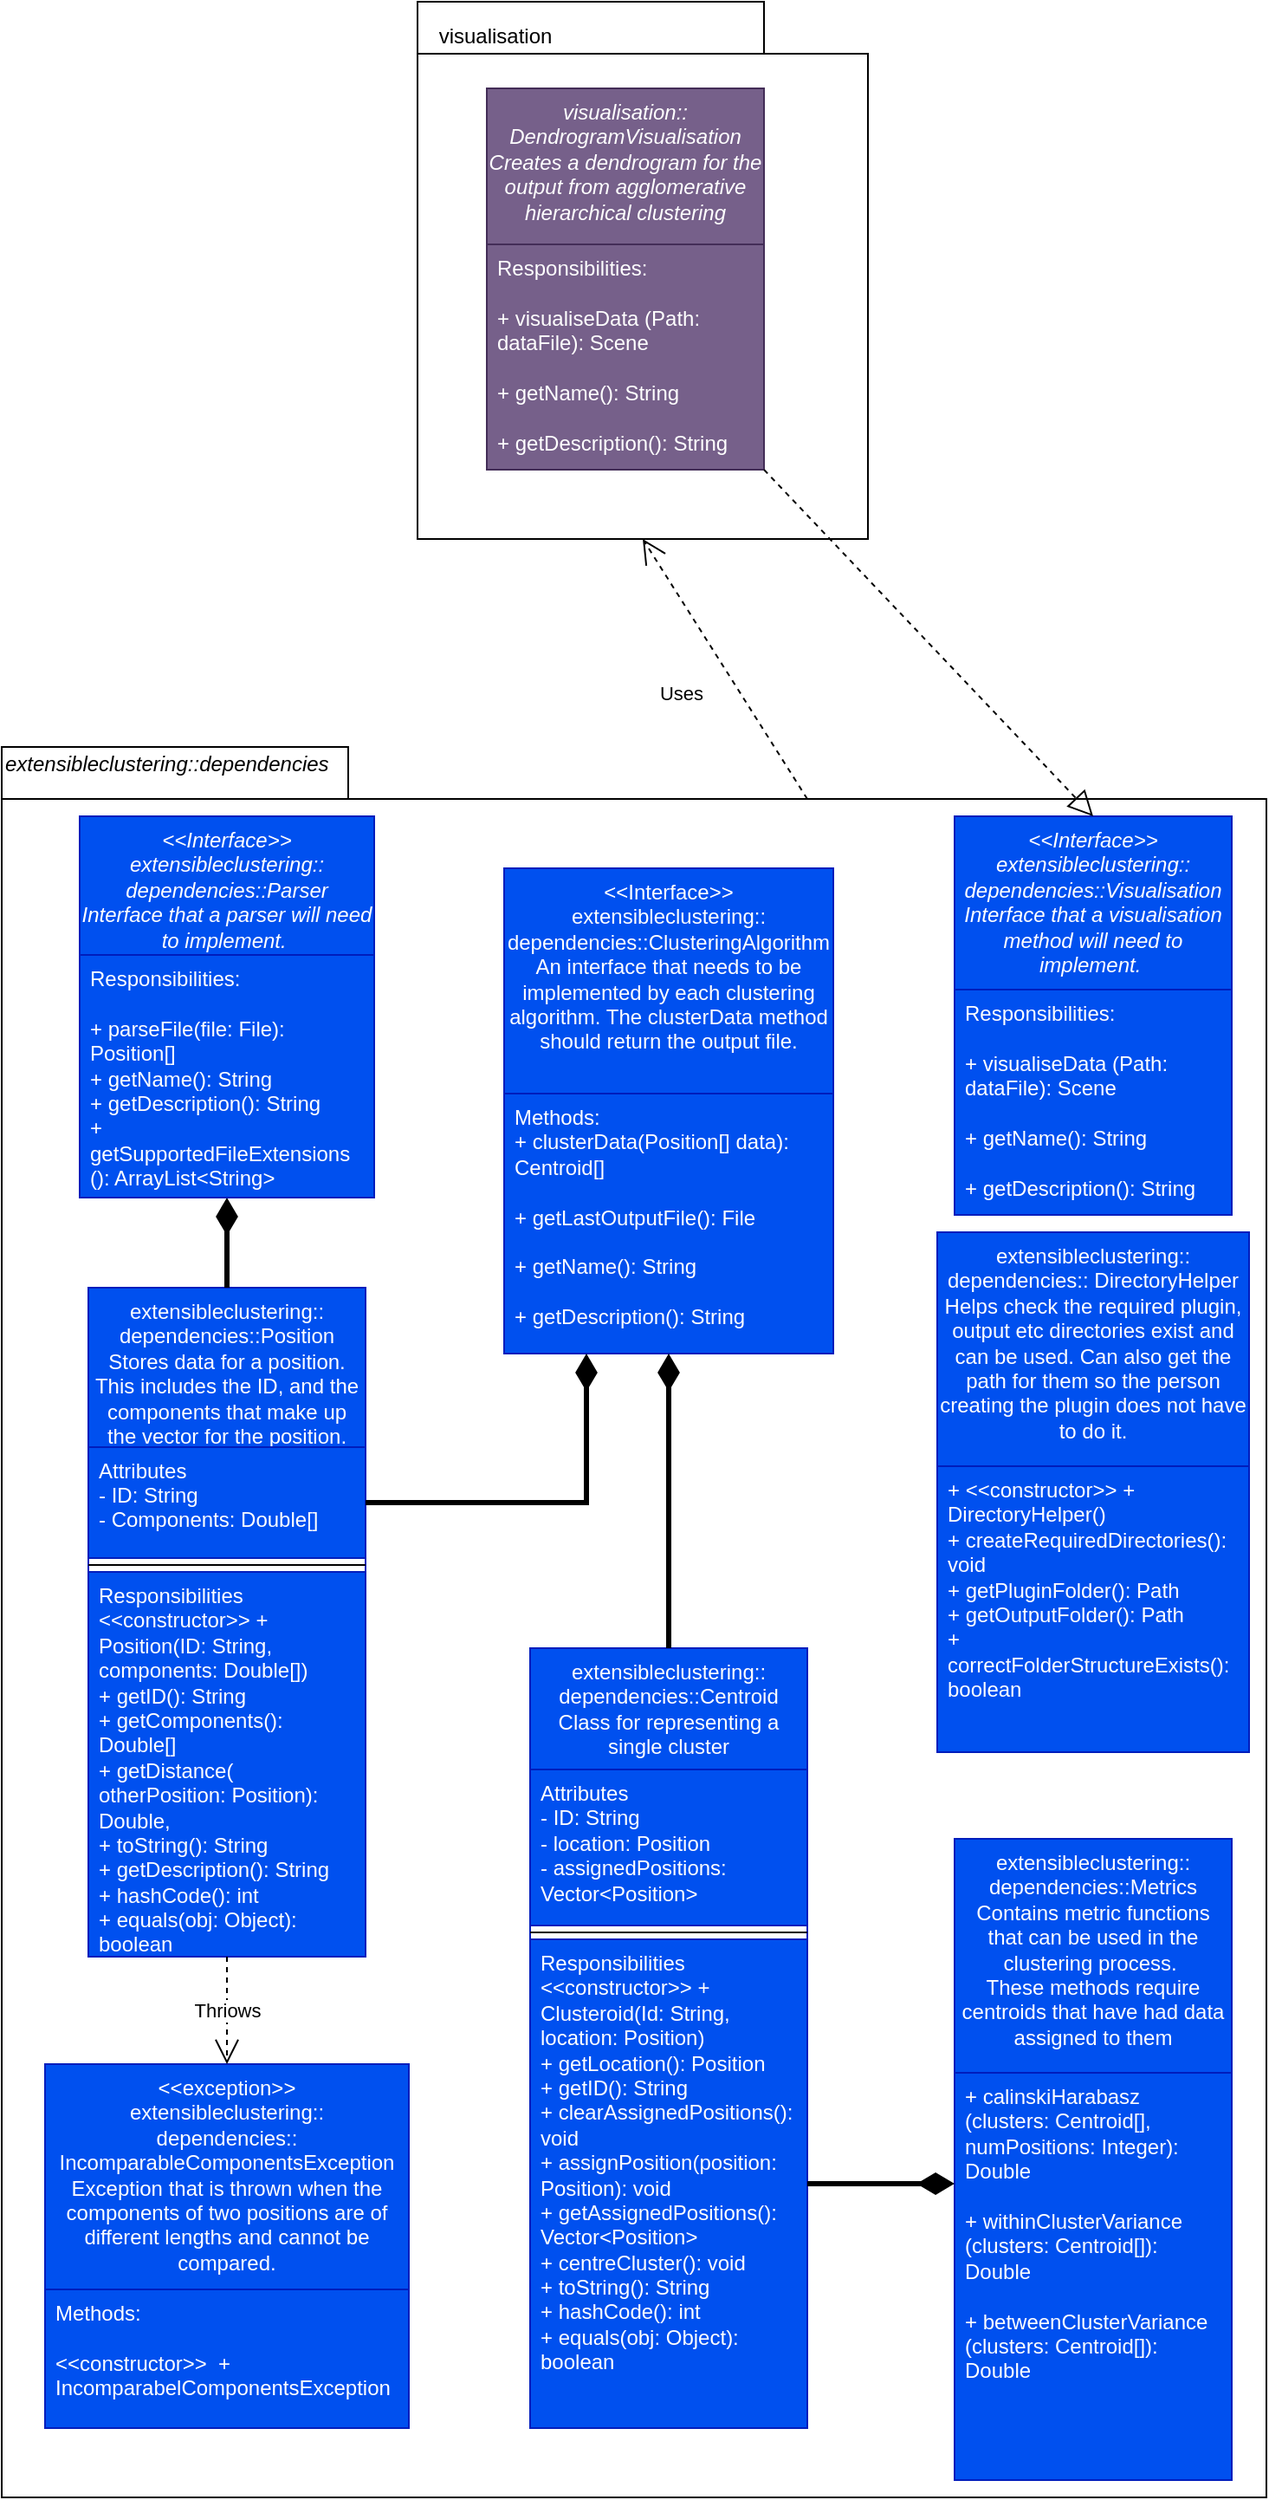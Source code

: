 <mxfile version="14.4.3" type="device"><diagram id="C5RBs43oDa-KdzZeNtuy" name="Page-1"><mxGraphModel dx="1106" dy="2166" grid="1" gridSize="10" guides="1" tooltips="1" connect="1" arrows="1" fold="1" page="1" pageScale="1" pageWidth="827" pageHeight="1169" math="0" shadow="0"><root><mxCell id="WIyWlLk6GJQsqaUBKTNV-0"/><mxCell id="WIyWlLk6GJQsqaUBKTNV-1" parent="WIyWlLk6GJQsqaUBKTNV-0"/><mxCell id="FB-8reIQAu1-kUBz5rjM-0" value="" style="shape=folder;fontStyle=1;spacingTop=10;tabWidth=200;tabHeight=30;tabPosition=left;html=1;" parent="WIyWlLk6GJQsqaUBKTNV-1" vertex="1"><mxGeometry x="70" y="80" width="730" height="1010" as="geometry"/></mxCell><mxCell id="FB-8reIQAu1-kUBz5rjM-3" value="extensibleclustering::&#10;dependencies::Position&#10;Stores data for a position. This includes the ID, and the components that make up the vector for the position." style="swimlane;fontStyle=0;align=center;verticalAlign=top;childLayout=stackLayout;horizontal=1;startSize=92;horizontalStack=0;resizeParent=1;resizeLast=0;collapsible=1;marginBottom=0;rounded=0;shadow=0;strokeWidth=1;whiteSpace=wrap;fillColor=#0050ef;strokeColor=#001DBC;fontColor=#ffffff;" parent="WIyWlLk6GJQsqaUBKTNV-1" vertex="1"><mxGeometry x="120" y="392" width="160" height="386" as="geometry"><mxRectangle x="130" y="380" width="160" height="26" as="alternateBounds"/></mxGeometry></mxCell><mxCell id="FB-8reIQAu1-kUBz5rjM-4" value="Attributes&#10;- ID: String&#10;- Components: Double[]" style="text;align=left;verticalAlign=top;spacingLeft=4;spacingRight=4;overflow=hidden;rotatable=0;points=[[0,0.5],[1,0.5]];portConstraint=eastwest;rounded=0;shadow=0;html=0;fontStyle=0;fillColor=#0050ef;strokeColor=#001DBC;fontColor=#ffffff;" parent="FB-8reIQAu1-kUBz5rjM-3" vertex="1"><mxGeometry y="92" width="160" height="64" as="geometry"/></mxCell><mxCell id="FB-8reIQAu1-kUBz5rjM-5" value="" style="line;html=1;strokeWidth=1;align=left;verticalAlign=middle;spacingTop=-1;spacingLeft=3;spacingRight=3;rotatable=0;labelPosition=right;points=[];portConstraint=eastwest;" parent="FB-8reIQAu1-kUBz5rjM-3" vertex="1"><mxGeometry y="156" width="160" height="8" as="geometry"/></mxCell><mxCell id="FB-8reIQAu1-kUBz5rjM-6" value="Responsibilities&#10;&lt;&lt;constructor&gt;&gt; + Position(ID: String, components: Double[])&#10;+ getID(): String&#10;+ getComponents(): Double[]&#10;+ getDistance( otherPosition: Position): Double, &#10;+ toString(): String&#10;+ getDescription(): String&#10;+ hashCode(): int&#10;+ equals(obj: Object): boolean" style="text;align=left;verticalAlign=top;spacingLeft=4;spacingRight=4;overflow=hidden;rotatable=0;points=[[0,0.5],[1,0.5]];portConstraint=eastwest;fontStyle=0;whiteSpace=wrap;fillColor=#0050ef;strokeColor=#001DBC;fontColor=#ffffff;" parent="FB-8reIQAu1-kUBz5rjM-3" vertex="1"><mxGeometry y="164" width="160" height="222" as="geometry"/></mxCell><mxCell id="FB-8reIQAu1-kUBz5rjM-7" value="" style="endArrow=diamondThin;endSize=13;endFill=1;shadow=0;strokeWidth=3;rounded=0;edgeStyle=elbowEdgeStyle;elbow=vertical;strokeColor=#000000;entryX=0.5;entryY=1;entryDx=0;entryDy=0;" parent="WIyWlLk6GJQsqaUBKTNV-1" source="FB-8reIQAu1-kUBz5rjM-3" edge="1"><mxGeometry width="160" relative="1" as="geometry"><mxPoint x="200" y="203" as="sourcePoint"/><mxPoint x="200" y="340" as="targetPoint"/></mxGeometry></mxCell><mxCell id="FB-8reIQAu1-kUBz5rjM-8" value="&lt;span style=&quot;font-style: italic ; text-align: center&quot;&gt;extensibleclustering::&lt;/span&gt;&lt;span style=&quot;font-style: italic ; text-align: center&quot;&gt;dependencies&lt;/span&gt;" style="text;html=1;strokeColor=none;fillColor=none;align=left;verticalAlign=middle;whiteSpace=wrap;rounded=0;" parent="WIyWlLk6GJQsqaUBKTNV-1" vertex="1"><mxGeometry x="70" y="70" width="250" height="40" as="geometry"/></mxCell><mxCell id="FB-8reIQAu1-kUBz5rjM-9" value="&lt;&lt;Interface&gt;&gt;&#10;extensibleclustering::&#10;dependencies::ClusteringAlgorithm&#10;An interface that needs to be implemented by each clustering algorithm. The clusterData method should return the output file." style="swimlane;fontStyle=0;align=center;verticalAlign=top;childLayout=stackLayout;horizontal=1;startSize=130;horizontalStack=0;resizeParent=1;resizeLast=0;collapsible=1;marginBottom=0;rounded=0;shadow=0;strokeWidth=1;whiteSpace=wrap;fillColor=#0050ef;strokeColor=#001DBC;fontColor=#ffffff;" parent="WIyWlLk6GJQsqaUBKTNV-1" vertex="1"><mxGeometry x="360" y="150" width="190" height="280" as="geometry"><mxRectangle x="130" y="380" width="160" height="26" as="alternateBounds"/></mxGeometry></mxCell><mxCell id="FB-8reIQAu1-kUBz5rjM-10" value="Methods:&#10;+ clusterData(Position[] data): Centroid[] &#10;&#10;+ getLastOutputFile(): File&#10;&#10;+ getName(): String &#10;&#10;+ getDescription(): String" style="text;align=left;verticalAlign=top;spacingLeft=4;spacingRight=4;overflow=hidden;rotatable=0;points=[[0,0.5],[1,0.5]];portConstraint=eastwest;fontStyle=0;whiteSpace=wrap;fillColor=#0050ef;strokeColor=#001DBC;fontColor=#ffffff;" parent="FB-8reIQAu1-kUBz5rjM-9" vertex="1"><mxGeometry y="130" width="190" height="150" as="geometry"/></mxCell><mxCell id="FB-8reIQAu1-kUBz5rjM-11" value="extensibleclustering::&#10;dependencies::Metrics&#10;Contains metric functions that can be used in the clustering process. &#10;These methods require centroids that have had data assigned to them" style="swimlane;fontStyle=0;align=center;verticalAlign=top;childLayout=stackLayout;horizontal=1;startSize=135;horizontalStack=0;resizeParent=1;resizeLast=0;collapsible=1;marginBottom=0;rounded=0;shadow=0;strokeWidth=1;whiteSpace=wrap;fillColor=#0050ef;strokeColor=#001DBC;fontColor=#ffffff;" parent="WIyWlLk6GJQsqaUBKTNV-1" vertex="1"><mxGeometry x="620" y="710" width="160" height="370" as="geometry"><mxRectangle x="130" y="380" width="160" height="26" as="alternateBounds"/></mxGeometry></mxCell><mxCell id="FB-8reIQAu1-kUBz5rjM-12" value="+ calinskiHarabasz (clusters: Centroid[], numPositions: Integer): Double&#10;&#10;+ withinClusterVariance (clusters: Centroid[]): Double&#10;&#10;+ betweenClusterVariance (clusters: Centroid[]): Double" style="text;align=left;verticalAlign=top;spacingLeft=4;spacingRight=4;overflow=hidden;rotatable=0;points=[[0,0.5],[1,0.5]];portConstraint=eastwest;fontStyle=0;whiteSpace=wrap;fillColor=#0050ef;strokeColor=#001DBC;fontColor=#ffffff;" parent="FB-8reIQAu1-kUBz5rjM-11" vertex="1"><mxGeometry y="135" width="160" height="235" as="geometry"/></mxCell><mxCell id="FB-8reIQAu1-kUBz5rjM-13" value="extensibleclustering::&#10;dependencies::Centroid&#10;Class for representing a single cluster" style="swimlane;fontStyle=0;align=center;verticalAlign=top;childLayout=stackLayout;horizontal=1;startSize=70;horizontalStack=0;resizeParent=1;resizeLast=0;collapsible=1;marginBottom=0;rounded=0;shadow=0;strokeWidth=1;whiteSpace=wrap;fillColor=#0050ef;strokeColor=#001DBC;fontColor=#ffffff;" parent="WIyWlLk6GJQsqaUBKTNV-1" vertex="1"><mxGeometry x="375" y="600" width="160" height="450" as="geometry"><mxRectangle x="130" y="380" width="160" height="26" as="alternateBounds"/></mxGeometry></mxCell><mxCell id="FB-8reIQAu1-kUBz5rjM-14" value="Attributes&#10;- ID: String&#10;- location: Position&#10;- assignedPositions: Vector&lt;Position&gt;" style="text;align=left;verticalAlign=top;spacingLeft=4;spacingRight=4;overflow=hidden;rotatable=0;points=[[0,0.5],[1,0.5]];portConstraint=eastwest;rounded=0;shadow=0;html=0;fontStyle=0;whiteSpace=wrap;fillColor=#0050ef;strokeColor=#001DBC;fontColor=#ffffff;" parent="FB-8reIQAu1-kUBz5rjM-13" vertex="1"><mxGeometry y="70" width="160" height="90" as="geometry"/></mxCell><mxCell id="FB-8reIQAu1-kUBz5rjM-15" value="" style="line;html=1;strokeWidth=1;align=left;verticalAlign=middle;spacingTop=-1;spacingLeft=3;spacingRight=3;rotatable=0;labelPosition=right;points=[];portConstraint=eastwest;" parent="FB-8reIQAu1-kUBz5rjM-13" vertex="1"><mxGeometry y="160" width="160" height="8" as="geometry"/></mxCell><mxCell id="FB-8reIQAu1-kUBz5rjM-16" value="Responsibilities&#10;&lt;&lt;constructor&gt;&gt; + Clusteroid(Id: String, location: Position)&#10;+ getLocation(): Position&#10;+ getID(): String&#10;+ clearAssignedPositions(): void&#10;+ assignPosition(position: Position): void&#10;+ getAssignedPositions(): Vector&lt;Position&gt;&#10;+ centreCluster(): void&#10;+ toString(): String&#10;+ hashCode(): int&#10;+ equals(obj: Object): boolean" style="text;align=left;verticalAlign=top;spacingLeft=4;spacingRight=4;overflow=hidden;rotatable=0;points=[[0,0.5],[1,0.5]];portConstraint=eastwest;fontStyle=0;whiteSpace=wrap;fillColor=#0050ef;strokeColor=#001DBC;fontColor=#ffffff;" parent="FB-8reIQAu1-kUBz5rjM-13" vertex="1"><mxGeometry y="168" width="160" height="282" as="geometry"/></mxCell><mxCell id="FB-8reIQAu1-kUBz5rjM-17" value="" style="endArrow=diamondThin;endSize=13;endFill=1;shadow=0;strokeWidth=3;rounded=0;edgeStyle=elbowEdgeStyle;elbow=vertical;strokeColor=#000000;entryX=0.25;entryY=1;entryDx=0;entryDy=0;exitX=1;exitY=0.5;exitDx=0;exitDy=0;" parent="WIyWlLk6GJQsqaUBKTNV-1" source="FB-8reIQAu1-kUBz5rjM-4" target="FB-8reIQAu1-kUBz5rjM-9" edge="1"><mxGeometry width="160" relative="1" as="geometry"><mxPoint x="340" y="542" as="sourcePoint"/><mxPoint x="340" y="490" as="targetPoint"/><Array as="points"><mxPoint x="410" y="516"/></Array></mxGeometry></mxCell><mxCell id="FB-8reIQAu1-kUBz5rjM-18" value="" style="endArrow=diamondThin;endSize=13;endFill=1;shadow=0;strokeWidth=3;rounded=0;edgeStyle=elbowEdgeStyle;elbow=vertical;strokeColor=#000000;entryX=0.5;entryY=1;entryDx=0;entryDy=0;exitX=0.5;exitY=0;exitDx=0;exitDy=0;" parent="WIyWlLk6GJQsqaUBKTNV-1" source="FB-8reIQAu1-kUBz5rjM-13" target="FB-8reIQAu1-kUBz5rjM-9" edge="1"><mxGeometry width="160" relative="1" as="geometry"><mxPoint x="434.5" y="582" as="sourcePoint"/><mxPoint x="434.5" y="530" as="targetPoint"/></mxGeometry></mxCell><mxCell id="FB-8reIQAu1-kUBz5rjM-19" value="&lt;&lt;exception&gt;&gt;&#10;extensibleclustering::&#10;dependencies:: IncomparableComponentsException&#10;Exception that is thrown when the components of two positions are of different lengths and cannot be compared." style="swimlane;fontStyle=0;align=center;verticalAlign=top;childLayout=stackLayout;horizontal=1;startSize=130;horizontalStack=0;resizeParent=1;resizeLast=0;collapsible=1;marginBottom=0;rounded=0;shadow=0;strokeWidth=1;whiteSpace=wrap;fillColor=#0050ef;strokeColor=#001DBC;fontColor=#ffffff;" parent="WIyWlLk6GJQsqaUBKTNV-1" vertex="1"><mxGeometry x="95" y="840" width="210" height="210" as="geometry"><mxRectangle x="130" y="380" width="160" height="26" as="alternateBounds"/></mxGeometry></mxCell><mxCell id="FB-8reIQAu1-kUBz5rjM-20" value="Methods: &#10;&#10;&lt;&lt;constructor&gt;&gt;  + IncomparabelComponentsException" style="text;align=left;verticalAlign=top;spacingLeft=4;spacingRight=4;overflow=hidden;rotatable=0;points=[[0,0.5],[1,0.5]];portConstraint=eastwest;fontStyle=0;whiteSpace=wrap;fillColor=#0050ef;strokeColor=#001DBC;fontColor=#ffffff;" parent="FB-8reIQAu1-kUBz5rjM-19" vertex="1"><mxGeometry y="130" width="210" height="80" as="geometry"/></mxCell><mxCell id="FB-8reIQAu1-kUBz5rjM-21" value="Thriows" style="endArrow=open;endSize=12;dashed=1;html=1;entryX=0.5;entryY=0;entryDx=0;entryDy=0;exitX=0.5;exitY=1;exitDx=0;exitDy=0;" parent="WIyWlLk6GJQsqaUBKTNV-1" source="FB-8reIQAu1-kUBz5rjM-3" target="FB-8reIQAu1-kUBz5rjM-19" edge="1"><mxGeometry width="160" relative="1" as="geometry"><mxPoint x="760" y="610" as="sourcePoint"/><mxPoint x="920" y="610" as="targetPoint"/></mxGeometry></mxCell><mxCell id="FB-8reIQAu1-kUBz5rjM-22" value="" style="endArrow=diamondThin;endSize=13;endFill=1;shadow=0;strokeWidth=3;rounded=0;edgeStyle=elbowEdgeStyle;elbow=vertical;strokeColor=#000000;exitX=1;exitY=0.5;exitDx=0;exitDy=0;" parent="WIyWlLk6GJQsqaUBKTNV-1" source="FB-8reIQAu1-kUBz5rjM-16" edge="1"><mxGeometry width="160" relative="1" as="geometry"><mxPoint x="580" y="770" as="sourcePoint"/><mxPoint x="620" y="909" as="targetPoint"/><Array as="points"><mxPoint x="580" y="909"/></Array></mxGeometry></mxCell><mxCell id="FB-8reIQAu1-kUBz5rjM-23" value="extensibleclustering::&#10;dependencies:: DirectoryHelper&#10;Helps check the required plugin, output etc directories exist and can be used. Can also get the path for them so the person creating the plugin does not have to do it." style="swimlane;fontStyle=0;align=center;verticalAlign=top;childLayout=stackLayout;horizontal=1;startSize=135;horizontalStack=0;resizeParent=1;resizeLast=0;collapsible=1;marginBottom=0;rounded=0;shadow=0;strokeWidth=1;whiteSpace=wrap;fillColor=#0050ef;strokeColor=#001DBC;fontColor=#ffffff;" parent="WIyWlLk6GJQsqaUBKTNV-1" vertex="1"><mxGeometry x="610" y="360" width="180" height="300" as="geometry"><mxRectangle x="130" y="380" width="160" height="26" as="alternateBounds"/></mxGeometry></mxCell><mxCell id="FB-8reIQAu1-kUBz5rjM-24" value="+ &lt;&lt;constructor&gt;&gt; + DirectoryHelper()&#10;+ createRequiredDirectories(): void&#10;+ getPluginFolder(): Path&#10;+ getOutputFolder(): Path&#10;+ correctFolderStructureExists(): boolean" style="text;align=left;verticalAlign=top;spacingLeft=4;spacingRight=4;overflow=hidden;rotatable=0;points=[[0,0.5],[1,0.5]];portConstraint=eastwest;fontStyle=0;whiteSpace=wrap;fillColor=#0050ef;strokeColor=#001DBC;fontColor=#ffffff;" parent="FB-8reIQAu1-kUBz5rjM-23" vertex="1"><mxGeometry y="135" width="180" height="165" as="geometry"/></mxCell><mxCell id="FB-8reIQAu1-kUBz5rjM-25" value="&lt;&lt;Interface&gt;&gt;&#10;extensibleclustering::&#10;dependencies::Visualisation&#10;Interface that a visualisation method will need to implement. " style="swimlane;fontStyle=2;align=center;verticalAlign=top;childLayout=stackLayout;horizontal=1;startSize=100;horizontalStack=0;resizeParent=1;resizeLast=0;collapsible=1;marginBottom=0;rounded=0;shadow=0;strokeWidth=1;whiteSpace=wrap;fillColor=#0050ef;strokeColor=#001DBC;fontColor=#ffffff;" parent="WIyWlLk6GJQsqaUBKTNV-1" vertex="1"><mxGeometry x="620" y="120" width="160" height="230" as="geometry"><mxRectangle x="230" y="140" width="160" height="26" as="alternateBounds"/></mxGeometry></mxCell><mxCell id="FB-8reIQAu1-kUBz5rjM-26" value="Responsibilities:&#10;&#10;+ visualiseData (Path: dataFile): Scene&#10;&#10;+ getName(): String&#10;&#10;+ getDescription(): String" style="text;align=left;verticalAlign=top;spacingLeft=4;spacingRight=4;overflow=hidden;rotatable=0;points=[[0,0.5],[1,0.5]];portConstraint=eastwest;whiteSpace=wrap;fillColor=#0050ef;strokeColor=#001DBC;fontColor=#ffffff;" parent="FB-8reIQAu1-kUBz5rjM-25" vertex="1"><mxGeometry y="100" width="160" height="130" as="geometry"/></mxCell><mxCell id="FB-8reIQAu1-kUBz5rjM-27" value="" style="shape=folder;fontStyle=1;spacingTop=10;tabWidth=200;tabHeight=30;tabPosition=left;html=1;" parent="WIyWlLk6GJQsqaUBKTNV-1" vertex="1"><mxGeometry x="310" y="-350" width="260" height="310" as="geometry"/></mxCell><mxCell id="FB-8reIQAu1-kUBz5rjM-29" value="visualisation:: DendrogramVisualisation&#10;Creates a dendrogram for the output from agglomerative hierarchical clustering" style="swimlane;fontStyle=2;align=center;verticalAlign=top;childLayout=stackLayout;horizontal=1;startSize=90;horizontalStack=0;resizeParent=1;resizeLast=0;collapsible=1;marginBottom=0;rounded=0;shadow=0;strokeWidth=1;whiteSpace=wrap;fillColor=#76608a;strokeColor=#432D57;fontColor=#ffffff;" parent="WIyWlLk6GJQsqaUBKTNV-1" vertex="1"><mxGeometry x="350" y="-300" width="160" height="220" as="geometry"><mxRectangle x="230" y="140" width="160" height="26" as="alternateBounds"/></mxGeometry></mxCell><mxCell id="FB-8reIQAu1-kUBz5rjM-30" value="Responsibilities:&#10;&#10;+ visualiseData (Path: dataFile): Scene&#10;&#10;+ getName(): String&#10;&#10;+ getDescription(): String" style="text;align=left;verticalAlign=top;spacingLeft=4;spacingRight=4;overflow=hidden;rotatable=0;points=[[0,0.5],[1,0.5]];portConstraint=eastwest;whiteSpace=wrap;fillColor=#76608a;strokeColor=#432D57;fontColor=#ffffff;" parent="FB-8reIQAu1-kUBz5rjM-29" vertex="1"><mxGeometry y="90" width="160" height="130" as="geometry"/></mxCell><mxCell id="FB-8reIQAu1-kUBz5rjM-31" value="visualisation" style="text;html=1;strokeColor=none;fillColor=none;align=center;verticalAlign=middle;whiteSpace=wrap;rounded=0;" parent="WIyWlLk6GJQsqaUBKTNV-1" vertex="1"><mxGeometry x="335" y="-340" width="40" height="20" as="geometry"/></mxCell><mxCell id="FB-8reIQAu1-kUBz5rjM-32" value="Uses" style="endArrow=open;endSize=12;dashed=1;html=1;exitX=0;exitY=0;exitDx=465;exitDy=30;exitPerimeter=0;entryX=0.5;entryY=1;entryDx=0;entryDy=0;entryPerimeter=0;" parent="WIyWlLk6GJQsqaUBKTNV-1" source="FB-8reIQAu1-kUBz5rjM-0" target="FB-8reIQAu1-kUBz5rjM-27" edge="1"><mxGeometry x="0.025" y="29" width="160" relative="1" as="geometry"><mxPoint x="390" y="-40" as="sourcePoint"/><mxPoint x="550" y="-40" as="targetPoint"/><mxPoint as="offset"/></mxGeometry></mxCell><mxCell id="FB-8reIQAu1-kUBz5rjM-33" value="" style="endArrow=block;dashed=1;endFill=0;endSize=12;html=1;exitX=1;exitY=1;exitDx=0;exitDy=0;entryX=0.5;entryY=0;entryDx=0;entryDy=0;" parent="WIyWlLk6GJQsqaUBKTNV-1" source="FB-8reIQAu1-kUBz5rjM-29" target="FB-8reIQAu1-kUBz5rjM-25" edge="1"><mxGeometry width="160" relative="1" as="geometry"><mxPoint x="390" y="-40" as="sourcePoint"/><mxPoint x="550" y="-40" as="targetPoint"/></mxGeometry></mxCell><mxCell id="6bhXqMKXRFF8fEM1oz9T-0" value="&lt;&lt;Interface&gt;&gt;&#10;extensibleclustering::&#10;dependencies::Parser&#10;Interface that a parser will need to implement. " style="swimlane;fontStyle=2;align=center;verticalAlign=top;childLayout=stackLayout;horizontal=1;startSize=80;horizontalStack=0;resizeParent=1;resizeLast=0;collapsible=1;marginBottom=0;rounded=0;shadow=0;strokeWidth=1;whiteSpace=wrap;fillColor=#0050ef;strokeColor=#001DBC;fontColor=#ffffff;" vertex="1" parent="WIyWlLk6GJQsqaUBKTNV-1"><mxGeometry x="115" y="120" width="170" height="220" as="geometry"><mxRectangle x="230" y="140" width="160" height="26" as="alternateBounds"/></mxGeometry></mxCell><mxCell id="6bhXqMKXRFF8fEM1oz9T-1" value="Responsibilities:&#10;&#10;+ parseFile(file: File):  Position[] &#10;+ getName(): String&#10;+ getDescription(): String&#10;+ getSupportedFileExtensions (): ArrayList&lt;String&gt;" style="text;align=left;verticalAlign=top;spacingLeft=4;spacingRight=4;overflow=hidden;rotatable=0;points=[[0,0.5],[1,0.5]];portConstraint=eastwest;whiteSpace=wrap;fillColor=#0050ef;strokeColor=#001DBC;fontColor=#ffffff;" vertex="1" parent="6bhXqMKXRFF8fEM1oz9T-0"><mxGeometry y="80" width="170" height="140" as="geometry"/></mxCell></root></mxGraphModel></diagram></mxfile>